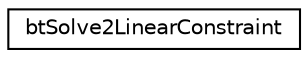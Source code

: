 digraph "Graphical Class Hierarchy"
{
  edge [fontname="Helvetica",fontsize="10",labelfontname="Helvetica",labelfontsize="10"];
  node [fontname="Helvetica",fontsize="10",shape=record];
  rankdir="LR";
  Node1 [label="btSolve2LinearConstraint",height=0.2,width=0.4,color="black", fillcolor="white", style="filled",URL="$classbt_solve2_linear_constraint.html",tooltip="constraint class used for lateral tyre friction. "];
}
